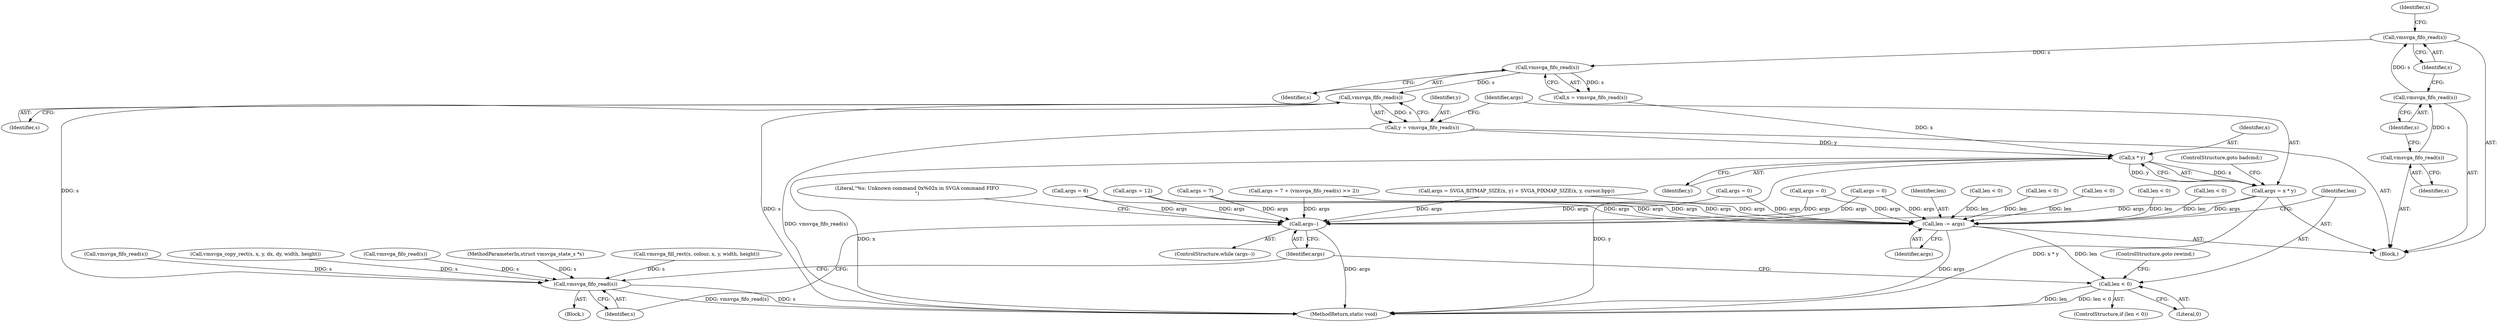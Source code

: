 digraph "0_qemu_167d97a3def77ee2dbf6e908b0ecbfe2103977db@API" {
"1000469" [label="(Call,vmsvga_fifo_read(s))"];
"1000465" [label="(Call,vmsvga_fifo_read(s))"];
"1000461" [label="(Call,vmsvga_fifo_read(s))"];
"1000459" [label="(Call,vmsvga_fifo_read(s))"];
"1000457" [label="(Call,vmsvga_fifo_read(s))"];
"1000467" [label="(Call,y = vmsvga_fifo_read(s))"];
"1000473" [label="(Call,x * y)"];
"1000471" [label="(Call,args = x * y)"];
"1000526" [label="(Call,len -= args)"];
"1000530" [label="(Call,len < 0)"];
"1000536" [label="(Call,args--)"];
"1000539" [label="(Call,vmsvga_fifo_read(s))"];
"1000457" [label="(Call,vmsvga_fifo_read(s))"];
"1000529" [label="(ControlStructure,if (len < 0))"];
"1000464" [label="(Identifier,x)"];
"1000459" [label="(Call,vmsvga_fifo_read(s))"];
"1000458" [label="(Identifier,s)"];
"1000467" [label="(Call,y = vmsvga_fifo_read(s))"];
"1000528" [label="(Identifier,args)"];
"1000501" [label="(Call,args = 7 + (vmsvga_fifo_read(s) >> 2))"];
"1000275" [label="(Call,args = 0)"];
"1000466" [label="(Identifier,s)"];
"1000465" [label="(Call,vmsvga_fifo_read(s))"];
"1000526" [label="(Call,len -= args)"];
"1000506" [label="(Call,vmsvga_fifo_read(s))"];
"1000527" [label="(Identifier,len)"];
"1000475" [label="(Identifier,y)"];
"1000542" [label="(Literal,\"%s: Unknown command 0x%02x in SVGA command FIFO\n\")"];
"1000531" [label="(Identifier,len)"];
"1000224" [label="(Call,args = 0)"];
"1000461" [label="(Call,vmsvga_fifo_read(s))"];
"1000483" [label="(Call,args = 7)"];
"1000472" [label="(Identifier,args)"];
"1000522" [label="(Call,args = 0)"];
"1000233" [label="(Call,len < 0)"];
"1000538" [label="(Block,)"];
"1000463" [label="(Call,x = vmsvga_fifo_read(s))"];
"1000476" [label="(ControlStructure,goto badcmd;)"];
"1000471" [label="(Call,args = x * y)"];
"1000187" [label="(Call,len < 0)"];
"1000563" [label="(MethodReturn,static void)"];
"1000537" [label="(Identifier,args)"];
"1000284" [label="(Call,len < 0)"];
"1000452" [label="(Call,len < 0)"];
"1000536" [label="(Call,args--)"];
"1000473" [label="(Call,x * y)"];
"1000535" [label="(ControlStructure,while (args--))"];
"1000478" [label="(Call,args = 6)"];
"1000462" [label="(Identifier,s)"];
"1000470" [label="(Identifier,s)"];
"1000534" [label="(ControlStructure,goto rewind;)"];
"1000530" [label="(Call,len < 0)"];
"1000264" [label="(Call,vmsvga_copy_rect(s, x, y, dx, dy, width, height))"];
"1000329" [label="(Call,vmsvga_fifo_read(s))"];
"1000540" [label="(Identifier,s)"];
"1000460" [label="(Identifier,s)"];
"1000492" [label="(Call,len < 0)"];
"1000105" [label="(MethodParameterIn,struct vmsvga_state_s *s)"];
"1000474" [label="(Identifier,x)"];
"1000468" [label="(Identifier,y)"];
"1000469" [label="(Call,vmsvga_fifo_read(s))"];
"1000136" [label="(Block,)"];
"1000511" [label="(Call,args = 12)"];
"1000532" [label="(Literal,0)"];
"1000214" [label="(Call,vmsvga_fill_rect(s, colour, x, y, width, height))"];
"1000331" [label="(Call,args = SVGA_BITMAP_SIZE(x, y) + SVGA_PIXMAP_SIZE(x, y, cursor.bpp))"];
"1000539" [label="(Call,vmsvga_fifo_read(s))"];
"1000469" -> "1000467"  [label="AST: "];
"1000469" -> "1000470"  [label="CFG: "];
"1000470" -> "1000469"  [label="AST: "];
"1000467" -> "1000469"  [label="CFG: "];
"1000469" -> "1000563"  [label="DDG: s"];
"1000469" -> "1000467"  [label="DDG: s"];
"1000465" -> "1000469"  [label="DDG: s"];
"1000469" -> "1000539"  [label="DDG: s"];
"1000465" -> "1000463"  [label="AST: "];
"1000465" -> "1000466"  [label="CFG: "];
"1000466" -> "1000465"  [label="AST: "];
"1000463" -> "1000465"  [label="CFG: "];
"1000465" -> "1000463"  [label="DDG: s"];
"1000461" -> "1000465"  [label="DDG: s"];
"1000461" -> "1000136"  [label="AST: "];
"1000461" -> "1000462"  [label="CFG: "];
"1000462" -> "1000461"  [label="AST: "];
"1000464" -> "1000461"  [label="CFG: "];
"1000459" -> "1000461"  [label="DDG: s"];
"1000459" -> "1000136"  [label="AST: "];
"1000459" -> "1000460"  [label="CFG: "];
"1000460" -> "1000459"  [label="AST: "];
"1000462" -> "1000459"  [label="CFG: "];
"1000457" -> "1000459"  [label="DDG: s"];
"1000457" -> "1000136"  [label="AST: "];
"1000457" -> "1000458"  [label="CFG: "];
"1000458" -> "1000457"  [label="AST: "];
"1000460" -> "1000457"  [label="CFG: "];
"1000467" -> "1000136"  [label="AST: "];
"1000468" -> "1000467"  [label="AST: "];
"1000472" -> "1000467"  [label="CFG: "];
"1000467" -> "1000563"  [label="DDG: vmsvga_fifo_read(s)"];
"1000467" -> "1000473"  [label="DDG: y"];
"1000473" -> "1000471"  [label="AST: "];
"1000473" -> "1000475"  [label="CFG: "];
"1000474" -> "1000473"  [label="AST: "];
"1000475" -> "1000473"  [label="AST: "];
"1000471" -> "1000473"  [label="CFG: "];
"1000473" -> "1000563"  [label="DDG: x"];
"1000473" -> "1000563"  [label="DDG: y"];
"1000473" -> "1000471"  [label="DDG: x"];
"1000473" -> "1000471"  [label="DDG: y"];
"1000463" -> "1000473"  [label="DDG: x"];
"1000471" -> "1000136"  [label="AST: "];
"1000472" -> "1000471"  [label="AST: "];
"1000476" -> "1000471"  [label="CFG: "];
"1000471" -> "1000563"  [label="DDG: x * y"];
"1000471" -> "1000526"  [label="DDG: args"];
"1000471" -> "1000536"  [label="DDG: args"];
"1000526" -> "1000136"  [label="AST: "];
"1000526" -> "1000528"  [label="CFG: "];
"1000527" -> "1000526"  [label="AST: "];
"1000528" -> "1000526"  [label="AST: "];
"1000531" -> "1000526"  [label="CFG: "];
"1000526" -> "1000563"  [label="DDG: args"];
"1000224" -> "1000526"  [label="DDG: args"];
"1000331" -> "1000526"  [label="DDG: args"];
"1000478" -> "1000526"  [label="DDG: args"];
"1000501" -> "1000526"  [label="DDG: args"];
"1000275" -> "1000526"  [label="DDG: args"];
"1000522" -> "1000526"  [label="DDG: args"];
"1000511" -> "1000526"  [label="DDG: args"];
"1000483" -> "1000526"  [label="DDG: args"];
"1000187" -> "1000526"  [label="DDG: len"];
"1000284" -> "1000526"  [label="DDG: len"];
"1000492" -> "1000526"  [label="DDG: len"];
"1000452" -> "1000526"  [label="DDG: len"];
"1000233" -> "1000526"  [label="DDG: len"];
"1000526" -> "1000530"  [label="DDG: len"];
"1000530" -> "1000529"  [label="AST: "];
"1000530" -> "1000532"  [label="CFG: "];
"1000531" -> "1000530"  [label="AST: "];
"1000532" -> "1000530"  [label="AST: "];
"1000534" -> "1000530"  [label="CFG: "];
"1000537" -> "1000530"  [label="CFG: "];
"1000530" -> "1000563"  [label="DDG: len"];
"1000530" -> "1000563"  [label="DDG: len < 0"];
"1000536" -> "1000535"  [label="AST: "];
"1000536" -> "1000537"  [label="CFG: "];
"1000537" -> "1000536"  [label="AST: "];
"1000540" -> "1000536"  [label="CFG: "];
"1000542" -> "1000536"  [label="CFG: "];
"1000536" -> "1000563"  [label="DDG: args"];
"1000224" -> "1000536"  [label="DDG: args"];
"1000331" -> "1000536"  [label="DDG: args"];
"1000478" -> "1000536"  [label="DDG: args"];
"1000501" -> "1000536"  [label="DDG: args"];
"1000275" -> "1000536"  [label="DDG: args"];
"1000522" -> "1000536"  [label="DDG: args"];
"1000511" -> "1000536"  [label="DDG: args"];
"1000483" -> "1000536"  [label="DDG: args"];
"1000539" -> "1000538"  [label="AST: "];
"1000539" -> "1000540"  [label="CFG: "];
"1000540" -> "1000539"  [label="AST: "];
"1000537" -> "1000539"  [label="CFG: "];
"1000539" -> "1000563"  [label="DDG: s"];
"1000539" -> "1000563"  [label="DDG: vmsvga_fifo_read(s)"];
"1000506" -> "1000539"  [label="DDG: s"];
"1000264" -> "1000539"  [label="DDG: s"];
"1000329" -> "1000539"  [label="DDG: s"];
"1000214" -> "1000539"  [label="DDG: s"];
"1000105" -> "1000539"  [label="DDG: s"];
}
